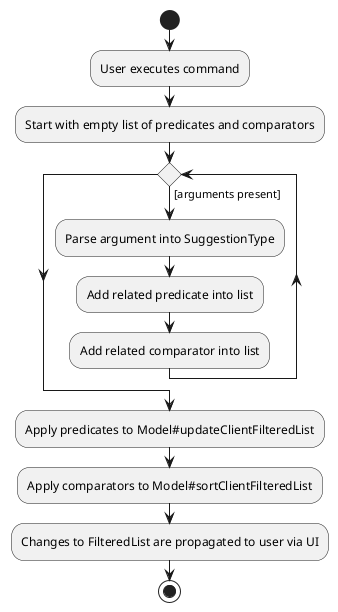 @startuml
start
:User executes command;

:Start with empty list of predicates and comparators;
'Since the beta syntax does not support placing the condition outside the
'diamond we place it as the true branch instead.

while () is ([arguments present])
    :Parse argument into SuggestionType;
    :Add related predicate into list;
    :Add related comparator into list;
endwhile

:Apply predicates to Model#updateClientFilteredList;
:Apply comparators to Model#sortClientFilteredList;
:Changes to FilteredList are propagated to user via UI;
stop
@enduml
